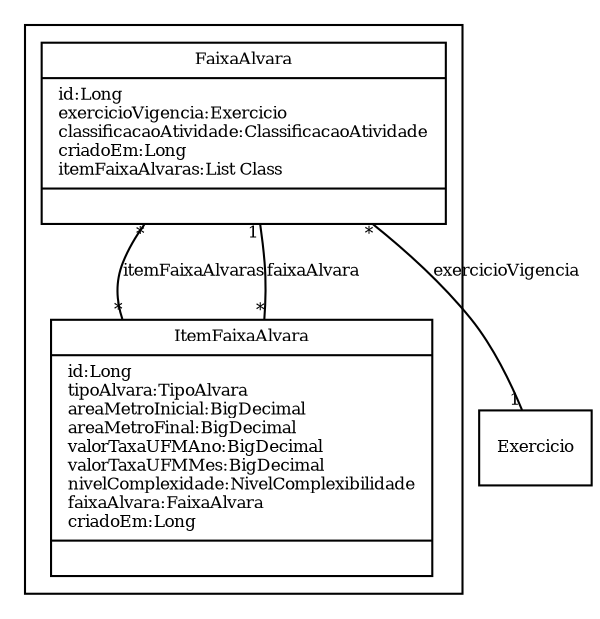 digraph G{
fontname = "Times-Roman"
fontsize = 8

node [
        fontname = "Times-Roman"
        fontsize = 8
        shape = "record"
]

edge [
        fontname = "Times-Roman"
        fontsize = 8
]

subgraph clusterFAIXA_DE_ALVARA
{
FaixaAlvara [label = "{FaixaAlvara|id:Long\lexercicioVigencia:Exercicio\lclassificacaoAtividade:ClassificacaoAtividade\lcriadoEm:Long\litemFaixaAlvaras:List Class\l|\l}"]
ItemFaixaAlvara [label = "{ItemFaixaAlvara|id:Long\ltipoAlvara:TipoAlvara\lareaMetroInicial:BigDecimal\lareaMetroFinal:BigDecimal\lvalorTaxaUFMAno:BigDecimal\lvalorTaxaUFMMes:BigDecimal\lnivelComplexidade:NivelComplexibilidade\lfaixaAlvara:FaixaAlvara\lcriadoEm:Long\l|\l}"]
}
edge [arrowhead = "none" headlabel = "1" taillabel = "*"] FaixaAlvara -> Exercicio [label = "exercicioVigencia"]
edge [arrowhead = "none" headlabel = "*" taillabel = "*"] FaixaAlvara -> ItemFaixaAlvara [label = "itemFaixaAlvaras"]
edge [arrowhead = "none" headlabel = "1" taillabel = "*"] ItemFaixaAlvara -> FaixaAlvara [label = "faixaAlvara"]
}
